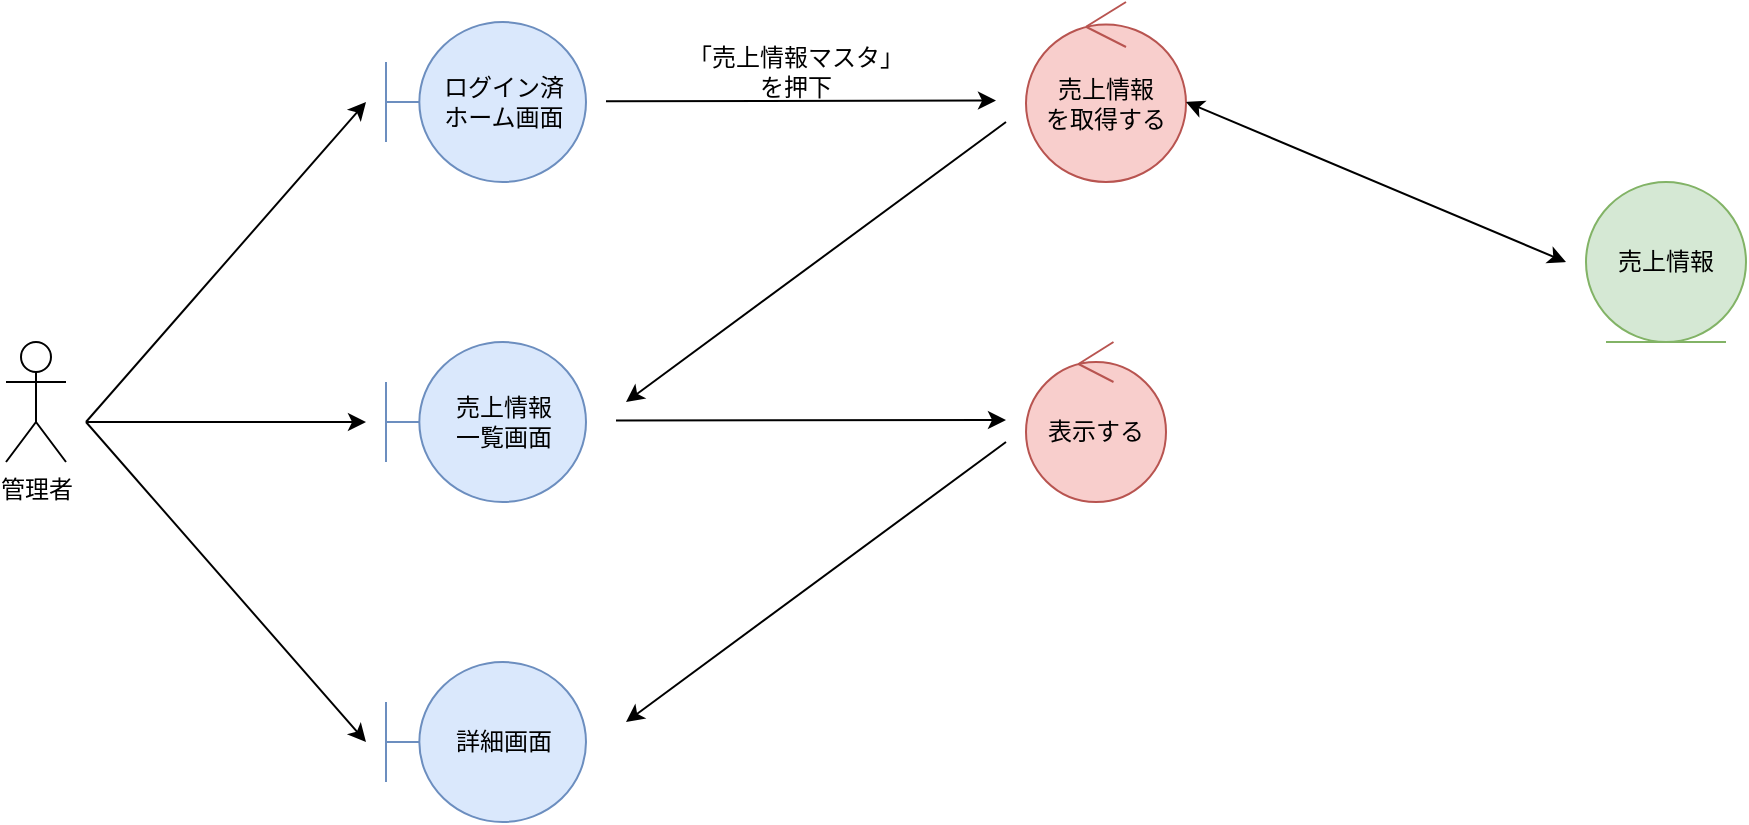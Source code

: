 <mxfile version="15.6.2" type="embed" pages="3">
    <diagram id="6dXKoRwkiL6QKlLexK6N" name="*売上情報管理_参照">
        <mxGraphModel dx="2230" dy="1113" grid="1" gridSize="10" guides="1" tooltips="1" connect="1" arrows="1" fold="1" page="1" pageScale="1" pageWidth="827" pageHeight="1169" math="0" shadow="0">
            <root>
                <mxCell id="0"/>
                <mxCell id="1" parent="0"/>
                <mxCell id="2" value="管理者&lt;br&gt;" style="shape=umlActor;verticalLabelPosition=bottom;verticalAlign=top;html=1;" vertex="1" parent="1">
                    <mxGeometry x="-70" y="280" width="30" height="60" as="geometry"/>
                </mxCell>
                <mxCell id="3" value="ログイン済&lt;br&gt;ホーム画面" style="shape=umlBoundary;whiteSpace=wrap;html=1;fillColor=#dae8fc;strokeColor=#6c8ebf;" vertex="1" parent="1">
                    <mxGeometry x="120" y="120" width="100" height="80" as="geometry"/>
                </mxCell>
                <mxCell id="4" value="売上情報&lt;br&gt;一覧画面" style="shape=umlBoundary;whiteSpace=wrap;html=1;fillColor=#dae8fc;strokeColor=#6c8ebf;" vertex="1" parent="1">
                    <mxGeometry x="120" y="280" width="100" height="80" as="geometry"/>
                </mxCell>
                <mxCell id="6" value="売上情報&lt;br&gt;を取得する" style="ellipse;shape=umlControl;whiteSpace=wrap;html=1;fillColor=#f8cecc;strokeColor=#b85450;" vertex="1" parent="1">
                    <mxGeometry x="440" y="110" width="80" height="90" as="geometry"/>
                </mxCell>
                <mxCell id="7" value="売上情報" style="ellipse;shape=umlEntity;whiteSpace=wrap;html=1;fillColor=#d5e8d4;strokeColor=#82b366;" vertex="1" parent="1">
                    <mxGeometry x="720" y="200" width="80" height="80" as="geometry"/>
                </mxCell>
                <mxCell id="8" value="表示する" style="ellipse;shape=umlControl;whiteSpace=wrap;html=1;fillColor=#f8cecc;strokeColor=#b85450;" vertex="1" parent="1">
                    <mxGeometry x="440" y="280" width="70" height="80" as="geometry"/>
                </mxCell>
                <mxCell id="9" value="" style="endArrow=classic;html=1;rounded=0;" edge="1" parent="1">
                    <mxGeometry width="50" height="50" relative="1" as="geometry">
                        <mxPoint x="235" y="319.29" as="sourcePoint"/>
                        <mxPoint x="430" y="319" as="targetPoint"/>
                    </mxGeometry>
                </mxCell>
                <mxCell id="10" value="「売上情報マスタ」&lt;br&gt;を押下" style="text;html=1;strokeColor=none;fillColor=none;align=center;verticalAlign=middle;whiteSpace=wrap;rounded=0;" vertex="1" parent="1">
                    <mxGeometry x="240" y="130" width="170" height="30" as="geometry"/>
                </mxCell>
                <mxCell id="11" value="" style="endArrow=classic;html=1;rounded=0;" edge="1" parent="1">
                    <mxGeometry width="50" height="50" relative="1" as="geometry">
                        <mxPoint x="-30" y="320" as="sourcePoint"/>
                        <mxPoint x="110" y="160" as="targetPoint"/>
                    </mxGeometry>
                </mxCell>
                <mxCell id="12" value="" style="endArrow=classic;html=1;rounded=0;" edge="1" parent="1">
                    <mxGeometry width="50" height="50" relative="1" as="geometry">
                        <mxPoint x="-30" y="320" as="sourcePoint"/>
                        <mxPoint x="110" y="480" as="targetPoint"/>
                    </mxGeometry>
                </mxCell>
                <mxCell id="13" value="" style="endArrow=classic;html=1;rounded=0;" edge="1" parent="1">
                    <mxGeometry width="50" height="50" relative="1" as="geometry">
                        <mxPoint x="-30" y="320" as="sourcePoint"/>
                        <mxPoint x="110" y="320" as="targetPoint"/>
                    </mxGeometry>
                </mxCell>
                <mxCell id="14" value="" style="endArrow=classic;html=1;rounded=0;startArrow=classic;startFill=1;" edge="1" parent="1">
                    <mxGeometry width="50" height="50" relative="1" as="geometry">
                        <mxPoint x="520" y="160" as="sourcePoint"/>
                        <mxPoint x="710" y="240" as="targetPoint"/>
                    </mxGeometry>
                </mxCell>
                <mxCell id="15" value="" style="endArrow=classic;html=1;rounded=0;" edge="1" parent="1">
                    <mxGeometry width="50" height="50" relative="1" as="geometry">
                        <mxPoint x="230" y="159.58" as="sourcePoint"/>
                        <mxPoint x="425" y="159.29" as="targetPoint"/>
                    </mxGeometry>
                </mxCell>
                <mxCell id="16" value="" style="endArrow=classic;html=1;rounded=0;" edge="1" parent="1">
                    <mxGeometry width="50" height="50" relative="1" as="geometry">
                        <mxPoint x="430" y="170" as="sourcePoint"/>
                        <mxPoint x="240" y="310" as="targetPoint"/>
                    </mxGeometry>
                </mxCell>
                <mxCell id="17" value="" style="endArrow=classic;html=1;rounded=0;" edge="1" parent="1">
                    <mxGeometry width="50" height="50" relative="1" as="geometry">
                        <mxPoint x="430" y="330" as="sourcePoint"/>
                        <mxPoint x="240" y="470" as="targetPoint"/>
                    </mxGeometry>
                </mxCell>
                <mxCell id="23" value="詳細画面" style="shape=umlBoundary;whiteSpace=wrap;html=1;fillColor=#dae8fc;strokeColor=#6c8ebf;" vertex="1" parent="1">
                    <mxGeometry x="120" y="440" width="100" height="80" as="geometry"/>
                </mxCell>
            </root>
        </mxGraphModel>
    </diagram>
    <diagram id="JnTztatlLzvQG0zcR0n4" name="*売上情報管理_編集">
        <mxGraphModel dx="1949" dy="890" grid="1" gridSize="10" guides="1" tooltips="1" connect="1" arrows="1" fold="1" page="1" pageScale="1" pageWidth="827" pageHeight="1169" math="0" shadow="0">
            <root>
                <mxCell id="ClaozoiLsZOpISAz2pXM-0"/>
                <mxCell id="ClaozoiLsZOpISAz2pXM-1" parent="ClaozoiLsZOpISAz2pXM-0"/>
                <mxCell id="gx6NXgfO0Ngl4NM3lM2A-0" value="管理者" style="shape=umlActor;verticalLabelPosition=bottom;verticalAlign=top;html=1;" vertex="1" parent="ClaozoiLsZOpISAz2pXM-1">
                    <mxGeometry x="-70" y="280" width="30" height="60" as="geometry"/>
                </mxCell>
                <mxCell id="gx6NXgfO0Ngl4NM3lM2A-1" value="ログイン済&lt;br&gt;ホーム画面" style="shape=umlBoundary;whiteSpace=wrap;html=1;fillColor=#dae8fc;strokeColor=#6c8ebf;" vertex="1" parent="ClaozoiLsZOpISAz2pXM-1">
                    <mxGeometry x="120" y="120" width="100" height="80" as="geometry"/>
                </mxCell>
                <mxCell id="gx6NXgfO0Ngl4NM3lM2A-2" value="売上情報&lt;br&gt;一覧画面" style="shape=umlBoundary;whiteSpace=wrap;html=1;fillColor=#dae8fc;strokeColor=#6c8ebf;" vertex="1" parent="ClaozoiLsZOpISAz2pXM-1">
                    <mxGeometry x="120" y="280" width="100" height="80" as="geometry"/>
                </mxCell>
                <mxCell id="gx6NXgfO0Ngl4NM3lM2A-3" value="売上情報&lt;br&gt;を取得する" style="ellipse;shape=umlControl;whiteSpace=wrap;html=1;fillColor=#f8cecc;strokeColor=#b85450;" vertex="1" parent="ClaozoiLsZOpISAz2pXM-1">
                    <mxGeometry x="440" y="110" width="80" height="90" as="geometry"/>
                </mxCell>
                <mxCell id="gx6NXgfO0Ngl4NM3lM2A-4" value="売上情報" style="ellipse;shape=umlEntity;whiteSpace=wrap;html=1;fillColor=#d5e8d4;strokeColor=#82b366;" vertex="1" parent="ClaozoiLsZOpISAz2pXM-1">
                    <mxGeometry x="720" y="200" width="80" height="80" as="geometry"/>
                </mxCell>
                <mxCell id="gx6NXgfO0Ngl4NM3lM2A-5" value="表示する" style="ellipse;shape=umlControl;whiteSpace=wrap;html=1;fillColor=#f8cecc;strokeColor=#b85450;" vertex="1" parent="ClaozoiLsZOpISAz2pXM-1">
                    <mxGeometry x="440" y="280" width="70" height="80" as="geometry"/>
                </mxCell>
                <mxCell id="gx6NXgfO0Ngl4NM3lM2A-6" value="" style="endArrow=classic;html=1;rounded=0;" edge="1" parent="ClaozoiLsZOpISAz2pXM-1">
                    <mxGeometry width="50" height="50" relative="1" as="geometry">
                        <mxPoint x="235" y="319.29" as="sourcePoint"/>
                        <mxPoint x="430" y="319" as="targetPoint"/>
                    </mxGeometry>
                </mxCell>
                <mxCell id="gx6NXgfO0Ngl4NM3lM2A-7" value="「売上情報マスタ」&lt;br&gt;を押下" style="text;html=1;strokeColor=none;fillColor=none;align=center;verticalAlign=middle;whiteSpace=wrap;rounded=0;" vertex="1" parent="ClaozoiLsZOpISAz2pXM-1">
                    <mxGeometry x="240" y="130" width="170" height="30" as="geometry"/>
                </mxCell>
                <mxCell id="gx6NXgfO0Ngl4NM3lM2A-8" value="" style="endArrow=classic;html=1;rounded=0;" edge="1" parent="ClaozoiLsZOpISAz2pXM-1">
                    <mxGeometry width="50" height="50" relative="1" as="geometry">
                        <mxPoint x="-30" y="320" as="sourcePoint"/>
                        <mxPoint x="110" y="160" as="targetPoint"/>
                    </mxGeometry>
                </mxCell>
                <mxCell id="gx6NXgfO0Ngl4NM3lM2A-9" value="" style="endArrow=classic;html=1;rounded=0;" edge="1" parent="ClaozoiLsZOpISAz2pXM-1">
                    <mxGeometry width="50" height="50" relative="1" as="geometry">
                        <mxPoint x="-30" y="320" as="sourcePoint"/>
                        <mxPoint x="110" y="480" as="targetPoint"/>
                    </mxGeometry>
                </mxCell>
                <mxCell id="gx6NXgfO0Ngl4NM3lM2A-10" value="" style="endArrow=classic;html=1;rounded=0;" edge="1" parent="ClaozoiLsZOpISAz2pXM-1">
                    <mxGeometry width="50" height="50" relative="1" as="geometry">
                        <mxPoint x="-30" y="320" as="sourcePoint"/>
                        <mxPoint x="110" y="320" as="targetPoint"/>
                    </mxGeometry>
                </mxCell>
                <mxCell id="gx6NXgfO0Ngl4NM3lM2A-11" value="" style="endArrow=classic;html=1;rounded=0;startArrow=classic;startFill=1;" edge="1" parent="ClaozoiLsZOpISAz2pXM-1">
                    <mxGeometry width="50" height="50" relative="1" as="geometry">
                        <mxPoint x="520" y="160" as="sourcePoint"/>
                        <mxPoint x="710" y="240" as="targetPoint"/>
                    </mxGeometry>
                </mxCell>
                <mxCell id="gx6NXgfO0Ngl4NM3lM2A-12" value="" style="endArrow=classic;html=1;rounded=0;" edge="1" parent="ClaozoiLsZOpISAz2pXM-1">
                    <mxGeometry width="50" height="50" relative="1" as="geometry">
                        <mxPoint x="230" y="159.58" as="sourcePoint"/>
                        <mxPoint x="425" y="159.29" as="targetPoint"/>
                    </mxGeometry>
                </mxCell>
                <mxCell id="gx6NXgfO0Ngl4NM3lM2A-13" value="" style="endArrow=classic;html=1;rounded=0;" edge="1" parent="ClaozoiLsZOpISAz2pXM-1">
                    <mxGeometry width="50" height="50" relative="1" as="geometry">
                        <mxPoint x="430" y="170" as="sourcePoint"/>
                        <mxPoint x="240" y="310" as="targetPoint"/>
                    </mxGeometry>
                </mxCell>
                <mxCell id="gx6NXgfO0Ngl4NM3lM2A-14" value="" style="endArrow=classic;html=1;rounded=0;startArrow=classic;startFill=1;" edge="1" parent="ClaozoiLsZOpISAz2pXM-1">
                    <mxGeometry width="50" height="50" relative="1" as="geometry">
                        <mxPoint x="430" y="330" as="sourcePoint"/>
                        <mxPoint x="240" y="480" as="targetPoint"/>
                    </mxGeometry>
                </mxCell>
                <mxCell id="gx6NXgfO0Ngl4NM3lM2A-15" value="詳細画面" style="shape=umlBoundary;whiteSpace=wrap;html=1;fillColor=#dae8fc;strokeColor=#6c8ebf;" vertex="1" parent="ClaozoiLsZOpISAz2pXM-1">
                    <mxGeometry x="120" y="440" width="100" height="80" as="geometry"/>
                </mxCell>
                <mxCell id="rAo2Jz_jOwV9_K-vaBnR-0" value="編集画面" style="shape=umlBoundary;whiteSpace=wrap;html=1;fillColor=#dae8fc;strokeColor=#6c8ebf;" vertex="1" parent="ClaozoiLsZOpISAz2pXM-1">
                    <mxGeometry x="120" y="600" width="100" height="80" as="geometry"/>
                </mxCell>
                <mxCell id="rAo2Jz_jOwV9_K-vaBnR-1" value="" style="endArrow=classic;html=1;rounded=0;" edge="1" parent="ClaozoiLsZOpISAz2pXM-1">
                    <mxGeometry width="50" height="50" relative="1" as="geometry">
                        <mxPoint x="430" y="340" as="sourcePoint"/>
                        <mxPoint x="240" y="630" as="targetPoint"/>
                    </mxGeometry>
                </mxCell>
                <mxCell id="rAo2Jz_jOwV9_K-vaBnR-2" value="" style="endArrow=classic;html=1;rounded=0;" edge="1" parent="ClaozoiLsZOpISAz2pXM-1">
                    <mxGeometry width="50" height="50" relative="1" as="geometry">
                        <mxPoint x="-30" y="320" as="sourcePoint"/>
                        <mxPoint x="110" y="640" as="targetPoint"/>
                    </mxGeometry>
                </mxCell>
                <mxCell id="rAo2Jz_jOwV9_K-vaBnR-3" value="入力データを検証する" style="ellipse;shape=umlControl;whiteSpace=wrap;html=1;fillColor=#f8cecc;strokeColor=#b85450;" vertex="1" parent="ClaozoiLsZOpISAz2pXM-1">
                    <mxGeometry x="440" y="600" width="70" height="80" as="geometry"/>
                </mxCell>
                <mxCell id="rAo2Jz_jOwV9_K-vaBnR-4" value="更新する" style="ellipse;shape=umlControl;whiteSpace=wrap;html=1;fillColor=#f8cecc;strokeColor=#b85450;" vertex="1" parent="ClaozoiLsZOpISAz2pXM-1">
                    <mxGeometry x="440" y="760" width="70" height="80" as="geometry"/>
                </mxCell>
                <mxCell id="rAo2Jz_jOwV9_K-vaBnR-5" value="" style="endArrow=classic;html=1;rounded=0;startArrow=classic;startFill=1;" edge="1" parent="ClaozoiLsZOpISAz2pXM-1">
                    <mxGeometry width="50" height="50" relative="1" as="geometry">
                        <mxPoint x="240" y="639.7" as="sourcePoint"/>
                        <mxPoint x="435" y="639.41" as="targetPoint"/>
                    </mxGeometry>
                </mxCell>
                <mxCell id="rAo2Jz_jOwV9_K-vaBnR-6" value="" style="endArrow=classic;html=1;rounded=0;" edge="1" parent="ClaozoiLsZOpISAz2pXM-1">
                    <mxGeometry width="50" height="50" relative="1" as="geometry">
                        <mxPoint x="474.83" y="690" as="sourcePoint"/>
                        <mxPoint x="474.83" y="750" as="targetPoint"/>
                    </mxGeometry>
                </mxCell>
                <mxCell id="rAo2Jz_jOwV9_K-vaBnR-7" value="" style="endArrow=classic;html=1;rounded=0;" edge="1" parent="ClaozoiLsZOpISAz2pXM-1">
                    <mxGeometry width="50" height="50" relative="1" as="geometry">
                        <mxPoint x="530" y="800" as="sourcePoint"/>
                        <mxPoint x="710" y="250" as="targetPoint"/>
                    </mxGeometry>
                </mxCell>
                <mxCell id="rAo2Jz_jOwV9_K-vaBnR-8" value="" style="endArrow=classic;html=1;rounded=0;jumpStyle=arc;" edge="1" parent="ClaozoiLsZOpISAz2pXM-1">
                    <mxGeometry width="50" height="50" relative="1" as="geometry">
                        <mxPoint x="440" y="180.0" as="sourcePoint"/>
                        <mxPoint x="240" y="470" as="targetPoint"/>
                    </mxGeometry>
                </mxCell>
            </root>
        </mxGraphModel>
    </diagram>
    <diagram id="NGaApFWOfqZ_2WpzOdTp" name="*売上情報管理_削除">
        <mxGraphModel dx="1628" dy="636" grid="1" gridSize="10" guides="1" tooltips="1" connect="1" arrows="1" fold="1" page="1" pageScale="1" pageWidth="827" pageHeight="1169" math="0" shadow="0">
            <root>
                <mxCell id="v6kbZBv9k20OrkSfWxrl-0"/>
                <mxCell id="v6kbZBv9k20OrkSfWxrl-1" parent="v6kbZBv9k20OrkSfWxrl-0"/>
                <mxCell id="OnPWleWcY83iw-MTE333-0" value="管理者&lt;br&gt;" style="shape=umlActor;verticalLabelPosition=bottom;verticalAlign=top;html=1;" vertex="1" parent="v6kbZBv9k20OrkSfWxrl-1">
                    <mxGeometry x="-70" y="280" width="30" height="60" as="geometry"/>
                </mxCell>
                <mxCell id="OnPWleWcY83iw-MTE333-1" value="ログイン済&lt;br&gt;ホーム画面" style="shape=umlBoundary;whiteSpace=wrap;html=1;fillColor=#dae8fc;strokeColor=#6c8ebf;" vertex="1" parent="v6kbZBv9k20OrkSfWxrl-1">
                    <mxGeometry x="120" y="120" width="100" height="80" as="geometry"/>
                </mxCell>
                <mxCell id="OnPWleWcY83iw-MTE333-2" value="売上情報&lt;br&gt;一覧画面" style="shape=umlBoundary;whiteSpace=wrap;html=1;fillColor=#dae8fc;strokeColor=#6c8ebf;" vertex="1" parent="v6kbZBv9k20OrkSfWxrl-1">
                    <mxGeometry x="120" y="280" width="100" height="80" as="geometry"/>
                </mxCell>
                <mxCell id="OnPWleWcY83iw-MTE333-3" value="売上情報&lt;br&gt;を取得する" style="ellipse;shape=umlControl;whiteSpace=wrap;html=1;fillColor=#f8cecc;strokeColor=#b85450;" vertex="1" parent="v6kbZBv9k20OrkSfWxrl-1">
                    <mxGeometry x="440" y="110" width="80" height="90" as="geometry"/>
                </mxCell>
                <mxCell id="OnPWleWcY83iw-MTE333-4" value="売上情報" style="ellipse;shape=umlEntity;whiteSpace=wrap;html=1;fillColor=#d5e8d4;strokeColor=#82b366;" vertex="1" parent="v6kbZBv9k20OrkSfWxrl-1">
                    <mxGeometry x="720" y="200" width="80" height="80" as="geometry"/>
                </mxCell>
                <mxCell id="OnPWleWcY83iw-MTE333-5" value="表示する" style="ellipse;shape=umlControl;whiteSpace=wrap;html=1;fillColor=#f8cecc;strokeColor=#b85450;" vertex="1" parent="v6kbZBv9k20OrkSfWxrl-1">
                    <mxGeometry x="440" y="280" width="70" height="80" as="geometry"/>
                </mxCell>
                <mxCell id="OnPWleWcY83iw-MTE333-6" value="" style="endArrow=classic;html=1;rounded=0;" edge="1" parent="v6kbZBv9k20OrkSfWxrl-1">
                    <mxGeometry width="50" height="50" relative="1" as="geometry">
                        <mxPoint x="235" y="319.29" as="sourcePoint"/>
                        <mxPoint x="430" y="319" as="targetPoint"/>
                    </mxGeometry>
                </mxCell>
                <mxCell id="OnPWleWcY83iw-MTE333-7" value="「売上情報マスタ」&lt;br&gt;を押下" style="text;html=1;strokeColor=none;fillColor=none;align=center;verticalAlign=middle;whiteSpace=wrap;rounded=0;" vertex="1" parent="v6kbZBv9k20OrkSfWxrl-1">
                    <mxGeometry x="240" y="130" width="170" height="30" as="geometry"/>
                </mxCell>
                <mxCell id="OnPWleWcY83iw-MTE333-8" value="" style="endArrow=classic;html=1;rounded=0;" edge="1" parent="v6kbZBv9k20OrkSfWxrl-1">
                    <mxGeometry width="50" height="50" relative="1" as="geometry">
                        <mxPoint x="-30" y="320" as="sourcePoint"/>
                        <mxPoint x="110" y="160" as="targetPoint"/>
                    </mxGeometry>
                </mxCell>
                <mxCell id="OnPWleWcY83iw-MTE333-9" value="" style="endArrow=classic;html=1;rounded=0;" edge="1" parent="v6kbZBv9k20OrkSfWxrl-1">
                    <mxGeometry width="50" height="50" relative="1" as="geometry">
                        <mxPoint x="-30" y="320" as="sourcePoint"/>
                        <mxPoint x="110" y="480" as="targetPoint"/>
                    </mxGeometry>
                </mxCell>
                <mxCell id="OnPWleWcY83iw-MTE333-10" value="" style="endArrow=classic;html=1;rounded=0;" edge="1" parent="v6kbZBv9k20OrkSfWxrl-1">
                    <mxGeometry width="50" height="50" relative="1" as="geometry">
                        <mxPoint x="-30" y="320" as="sourcePoint"/>
                        <mxPoint x="110" y="320" as="targetPoint"/>
                    </mxGeometry>
                </mxCell>
                <mxCell id="OnPWleWcY83iw-MTE333-11" value="" style="endArrow=classic;html=1;rounded=0;startArrow=classic;startFill=1;" edge="1" parent="v6kbZBv9k20OrkSfWxrl-1">
                    <mxGeometry width="50" height="50" relative="1" as="geometry">
                        <mxPoint x="520" y="160" as="sourcePoint"/>
                        <mxPoint x="710" y="240" as="targetPoint"/>
                    </mxGeometry>
                </mxCell>
                <mxCell id="OnPWleWcY83iw-MTE333-12" value="" style="endArrow=classic;html=1;rounded=0;" edge="1" parent="v6kbZBv9k20OrkSfWxrl-1">
                    <mxGeometry width="50" height="50" relative="1" as="geometry">
                        <mxPoint x="230" y="159.58" as="sourcePoint"/>
                        <mxPoint x="425" y="159.29" as="targetPoint"/>
                    </mxGeometry>
                </mxCell>
                <mxCell id="OnPWleWcY83iw-MTE333-13" value="" style="endArrow=classic;html=1;rounded=0;" edge="1" parent="v6kbZBv9k20OrkSfWxrl-1">
                    <mxGeometry width="50" height="50" relative="1" as="geometry">
                        <mxPoint x="430" y="170" as="sourcePoint"/>
                        <mxPoint x="240" y="310" as="targetPoint"/>
                    </mxGeometry>
                </mxCell>
                <mxCell id="OnPWleWcY83iw-MTE333-14" value="" style="endArrow=classic;html=1;rounded=0;" edge="1" parent="v6kbZBv9k20OrkSfWxrl-1">
                    <mxGeometry width="50" height="50" relative="1" as="geometry">
                        <mxPoint x="430" y="330" as="sourcePoint"/>
                        <mxPoint x="240" y="470" as="targetPoint"/>
                    </mxGeometry>
                </mxCell>
                <mxCell id="OnPWleWcY83iw-MTE333-15" value="詳細画面" style="shape=umlBoundary;whiteSpace=wrap;html=1;fillColor=#dae8fc;strokeColor=#6c8ebf;" vertex="1" parent="v6kbZBv9k20OrkSfWxrl-1">
                    <mxGeometry x="120" y="440" width="100" height="80" as="geometry"/>
                </mxCell>
                <mxCell id="OnPWleWcY83iw-MTE333-16" value="削除する" style="ellipse;shape=umlControl;whiteSpace=wrap;html=1;fillColor=#f8cecc;strokeColor=#b85450;" vertex="1" parent="v6kbZBv9k20OrkSfWxrl-1">
                    <mxGeometry x="440" y="440" width="70" height="80" as="geometry"/>
                </mxCell>
                <mxCell id="OnPWleWcY83iw-MTE333-17" value="" style="endArrow=classic;html=1;rounded=0;" edge="1" parent="v6kbZBv9k20OrkSfWxrl-1">
                    <mxGeometry width="50" height="50" relative="1" as="geometry">
                        <mxPoint x="240" y="479.58" as="sourcePoint"/>
                        <mxPoint x="435" y="479.29" as="targetPoint"/>
                    </mxGeometry>
                </mxCell>
                <mxCell id="OnPWleWcY83iw-MTE333-18" value="" style="endArrow=classic;html=1;rounded=0;" edge="1" parent="v6kbZBv9k20OrkSfWxrl-1">
                    <mxGeometry width="50" height="50" relative="1" as="geometry">
                        <mxPoint x="520" y="480" as="sourcePoint"/>
                        <mxPoint x="710" y="250" as="targetPoint"/>
                    </mxGeometry>
                </mxCell>
            </root>
        </mxGraphModel>
    </diagram>
</mxfile>